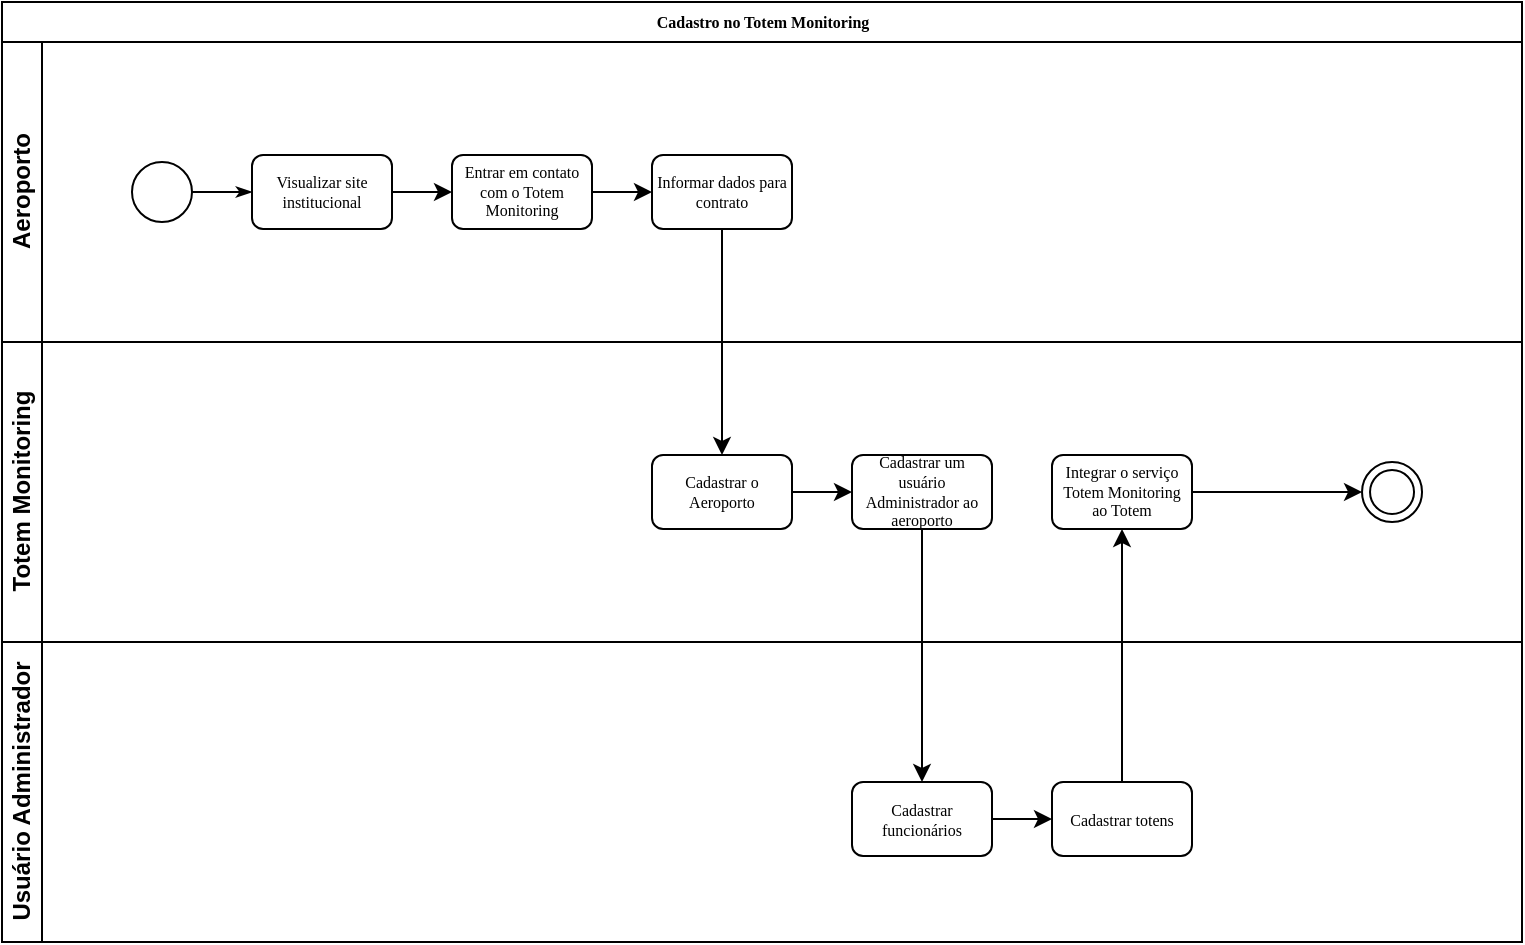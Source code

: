 <mxfile version="12.1.4" type="device" pages="1"><diagram name="Page-1" id="c7488fd3-1785-93aa-aadb-54a6760d102a"><mxGraphModel dx="913" dy="539" grid="1" gridSize="10" guides="1" tooltips="1" connect="1" arrows="1" fold="1" page="1" pageScale="1" pageWidth="1100" pageHeight="850" background="#ffffff" math="0" shadow="0"><root><mxCell id="0"/><mxCell id="1" parent="0"/><mxCell id="2b4e8129b02d487f-1" value="Cadastro no Totem Monitoring" style="swimlane;html=1;childLayout=stackLayout;horizontal=1;startSize=20;horizontalStack=0;rounded=0;shadow=0;labelBackgroundColor=none;strokeColor=#000000;strokeWidth=1;fillColor=#ffffff;fontFamily=Verdana;fontSize=8;fontColor=#000000;align=center;" parent="1" vertex="1"><mxGeometry x="180" y="70" width="760" height="470" as="geometry"/></mxCell><mxCell id="2b4e8129b02d487f-2" value="Aeroporto" style="swimlane;html=1;startSize=20;horizontal=0;" parent="2b4e8129b02d487f-1" vertex="1"><mxGeometry y="20" width="760" height="150" as="geometry"/></mxCell><mxCell id="Qcu3lUXkbrMGyq-smZoR-2" value="" style="ellipse;whiteSpace=wrap;html=1;rounded=0;shadow=0;labelBackgroundColor=none;strokeColor=#000000;strokeWidth=1;fillColor=#ffffff;fontFamily=Verdana;fontSize=8;fontColor=#000000;align=center;" vertex="1" parent="2b4e8129b02d487f-2"><mxGeometry x="65" y="60" width="30" height="30" as="geometry"/></mxCell><mxCell id="Qcu3lUXkbrMGyq-smZoR-4" value="Visualizar site institucional" style="rounded=1;whiteSpace=wrap;html=1;shadow=0;labelBackgroundColor=none;strokeColor=#000000;strokeWidth=1;fillColor=#ffffff;fontFamily=Verdana;fontSize=8;fontColor=#000000;align=center;" vertex="1" parent="2b4e8129b02d487f-2"><mxGeometry x="125" y="56.5" width="70" height="37" as="geometry"/></mxCell><mxCell id="Qcu3lUXkbrMGyq-smZoR-1" style="edgeStyle=orthogonalEdgeStyle;rounded=0;html=1;labelBackgroundColor=none;startArrow=none;startFill=0;startSize=5;endArrow=classicThin;endFill=1;endSize=5;jettySize=auto;orthogonalLoop=1;strokeColor=#000000;strokeWidth=1;fontFamily=Verdana;fontSize=8;fontColor=#000000;" edge="1" parent="2b4e8129b02d487f-2" source="Qcu3lUXkbrMGyq-smZoR-2" target="Qcu3lUXkbrMGyq-smZoR-4"><mxGeometry relative="1" as="geometry"/></mxCell><mxCell id="Qcu3lUXkbrMGyq-smZoR-6" value="Entrar em contato com o Totem Monitoring" style="rounded=1;whiteSpace=wrap;html=1;shadow=0;labelBackgroundColor=none;strokeColor=#000000;strokeWidth=1;fillColor=#ffffff;fontFamily=Verdana;fontSize=8;fontColor=#000000;align=center;" vertex="1" parent="2b4e8129b02d487f-2"><mxGeometry x="225" y="56.5" width="70" height="37" as="geometry"/></mxCell><mxCell id="Qcu3lUXkbrMGyq-smZoR-3" value="" style="edgeStyle=orthogonalEdgeStyle;rounded=0;orthogonalLoop=1;jettySize=auto;html=1;" edge="1" parent="2b4e8129b02d487f-2" source="Qcu3lUXkbrMGyq-smZoR-4" target="Qcu3lUXkbrMGyq-smZoR-6"><mxGeometry relative="1" as="geometry"/></mxCell><mxCell id="Qcu3lUXkbrMGyq-smZoR-7" value="Informar dados para contrato" style="rounded=1;whiteSpace=wrap;html=1;shadow=0;labelBackgroundColor=none;strokeColor=#000000;strokeWidth=1;fillColor=#ffffff;fontFamily=Verdana;fontSize=8;fontColor=#000000;align=center;" vertex="1" parent="2b4e8129b02d487f-2"><mxGeometry x="325" y="56.5" width="70" height="37" as="geometry"/></mxCell><mxCell id="Qcu3lUXkbrMGyq-smZoR-5" value="" style="edgeStyle=orthogonalEdgeStyle;rounded=0;orthogonalLoop=1;jettySize=auto;html=1;" edge="1" parent="2b4e8129b02d487f-2" source="Qcu3lUXkbrMGyq-smZoR-6" target="Qcu3lUXkbrMGyq-smZoR-7"><mxGeometry relative="1" as="geometry"/></mxCell><mxCell id="2b4e8129b02d487f-3" value="Totem Monitoring" style="swimlane;html=1;startSize=20;horizontal=0;" parent="2b4e8129b02d487f-1" vertex="1"><mxGeometry y="170" width="760" height="150" as="geometry"/></mxCell><mxCell id="Qcu3lUXkbrMGyq-smZoR-9" value="Cadastrar o Aeroporto" style="rounded=1;whiteSpace=wrap;html=1;shadow=0;labelBackgroundColor=none;strokeColor=#000000;strokeWidth=1;fillColor=#ffffff;fontFamily=Verdana;fontSize=8;fontColor=#000000;align=center;" vertex="1" parent="2b4e8129b02d487f-3"><mxGeometry x="325" y="56.5" width="70" height="37" as="geometry"/></mxCell><mxCell id="Qcu3lUXkbrMGyq-smZoR-10" value="Cadastrar um usuário Administrador ao aeroporto" style="rounded=1;whiteSpace=wrap;html=1;shadow=0;labelBackgroundColor=none;strokeColor=#000000;strokeWidth=1;fillColor=#ffffff;fontFamily=Verdana;fontSize=8;fontColor=#000000;align=center;" vertex="1" parent="2b4e8129b02d487f-3"><mxGeometry x="425" y="56.5" width="70" height="37" as="geometry"/></mxCell><mxCell id="Qcu3lUXkbrMGyq-smZoR-8" value="" style="edgeStyle=orthogonalEdgeStyle;rounded=0;orthogonalLoop=1;jettySize=auto;html=1;" edge="1" parent="2b4e8129b02d487f-3" source="Qcu3lUXkbrMGyq-smZoR-9" target="Qcu3lUXkbrMGyq-smZoR-10"><mxGeometry relative="1" as="geometry"/></mxCell><mxCell id="Qcu3lUXkbrMGyq-smZoR-19" style="edgeStyle=orthogonalEdgeStyle;rounded=0;orthogonalLoop=1;jettySize=auto;html=1;exitX=1;exitY=0.5;exitDx=0;exitDy=0;entryX=0;entryY=0.5;entryDx=0;entryDy=0;" edge="1" parent="2b4e8129b02d487f-3" source="Qcu3lUXkbrMGyq-smZoR-11" target="Qcu3lUXkbrMGyq-smZoR-18"><mxGeometry relative="1" as="geometry"/></mxCell><mxCell id="Qcu3lUXkbrMGyq-smZoR-11" value="Integrar o serviço Totem Monitoring ao Totem" style="rounded=1;whiteSpace=wrap;html=1;shadow=0;labelBackgroundColor=none;strokeColor=#000000;strokeWidth=1;fillColor=#ffffff;fontFamily=Verdana;fontSize=8;fontColor=#000000;align=center;" vertex="1" parent="2b4e8129b02d487f-3"><mxGeometry x="525" y="56.5" width="70" height="37" as="geometry"/></mxCell><mxCell id="Qcu3lUXkbrMGyq-smZoR-18" value="" style="ellipse;shape=doubleEllipse;whiteSpace=wrap;html=1;aspect=fixed;fontSize=8;" vertex="1" parent="2b4e8129b02d487f-3"><mxGeometry x="680.017" y="60" width="30" height="30" as="geometry"/></mxCell><mxCell id="2b4e8129b02d487f-4" value="Usuário Administrador" style="swimlane;html=1;startSize=20;horizontal=0;" parent="2b4e8129b02d487f-1" vertex="1"><mxGeometry y="320" width="760" height="150" as="geometry"/></mxCell><mxCell id="Qcu3lUXkbrMGyq-smZoR-13" value="Cadastrar funcionários" style="rounded=1;whiteSpace=wrap;html=1;shadow=0;labelBackgroundColor=none;strokeColor=#000000;strokeWidth=1;fillColor=#ffffff;fontFamily=Verdana;fontSize=8;fontColor=#000000;align=center;" vertex="1" parent="2b4e8129b02d487f-4"><mxGeometry x="425" y="70" width="70" height="37" as="geometry"/></mxCell><mxCell id="Qcu3lUXkbrMGyq-smZoR-14" value="Cadastrar totens" style="rounded=1;whiteSpace=wrap;html=1;shadow=0;labelBackgroundColor=none;strokeColor=#000000;strokeWidth=1;fillColor=#ffffff;fontFamily=Verdana;fontSize=8;fontColor=#000000;align=center;" vertex="1" parent="2b4e8129b02d487f-4"><mxGeometry x="525" y="70" width="70" height="37" as="geometry"/></mxCell><mxCell id="Qcu3lUXkbrMGyq-smZoR-12" style="edgeStyle=orthogonalEdgeStyle;rounded=0;orthogonalLoop=1;jettySize=auto;html=1;exitX=1;exitY=0.5;exitDx=0;exitDy=0;entryX=0;entryY=0.5;entryDx=0;entryDy=0;" edge="1" parent="2b4e8129b02d487f-4" source="Qcu3lUXkbrMGyq-smZoR-13" target="Qcu3lUXkbrMGyq-smZoR-14"><mxGeometry relative="1" as="geometry"/></mxCell><mxCell id="Qcu3lUXkbrMGyq-smZoR-15" style="edgeStyle=orthogonalEdgeStyle;rounded=0;orthogonalLoop=1;jettySize=auto;html=1;exitX=0.5;exitY=1;exitDx=0;exitDy=0;entryX=0.5;entryY=0;entryDx=0;entryDy=0;" edge="1" parent="2b4e8129b02d487f-1" source="Qcu3lUXkbrMGyq-smZoR-7" target="Qcu3lUXkbrMGyq-smZoR-9"><mxGeometry relative="1" as="geometry"/></mxCell><mxCell id="Qcu3lUXkbrMGyq-smZoR-16" style="edgeStyle=orthogonalEdgeStyle;rounded=0;orthogonalLoop=1;jettySize=auto;html=1;exitX=0.5;exitY=1;exitDx=0;exitDy=0;entryX=0.5;entryY=0;entryDx=0;entryDy=0;" edge="1" parent="2b4e8129b02d487f-1" source="Qcu3lUXkbrMGyq-smZoR-10" target="Qcu3lUXkbrMGyq-smZoR-13"><mxGeometry relative="1" as="geometry"/></mxCell><mxCell id="Qcu3lUXkbrMGyq-smZoR-17" style="edgeStyle=orthogonalEdgeStyle;rounded=0;orthogonalLoop=1;jettySize=auto;html=1;exitX=0.5;exitY=0;exitDx=0;exitDy=0;entryX=0.5;entryY=1;entryDx=0;entryDy=0;" edge="1" parent="2b4e8129b02d487f-1" source="Qcu3lUXkbrMGyq-smZoR-14" target="Qcu3lUXkbrMGyq-smZoR-11"><mxGeometry relative="1" as="geometry"/></mxCell></root></mxGraphModel></diagram></mxfile>